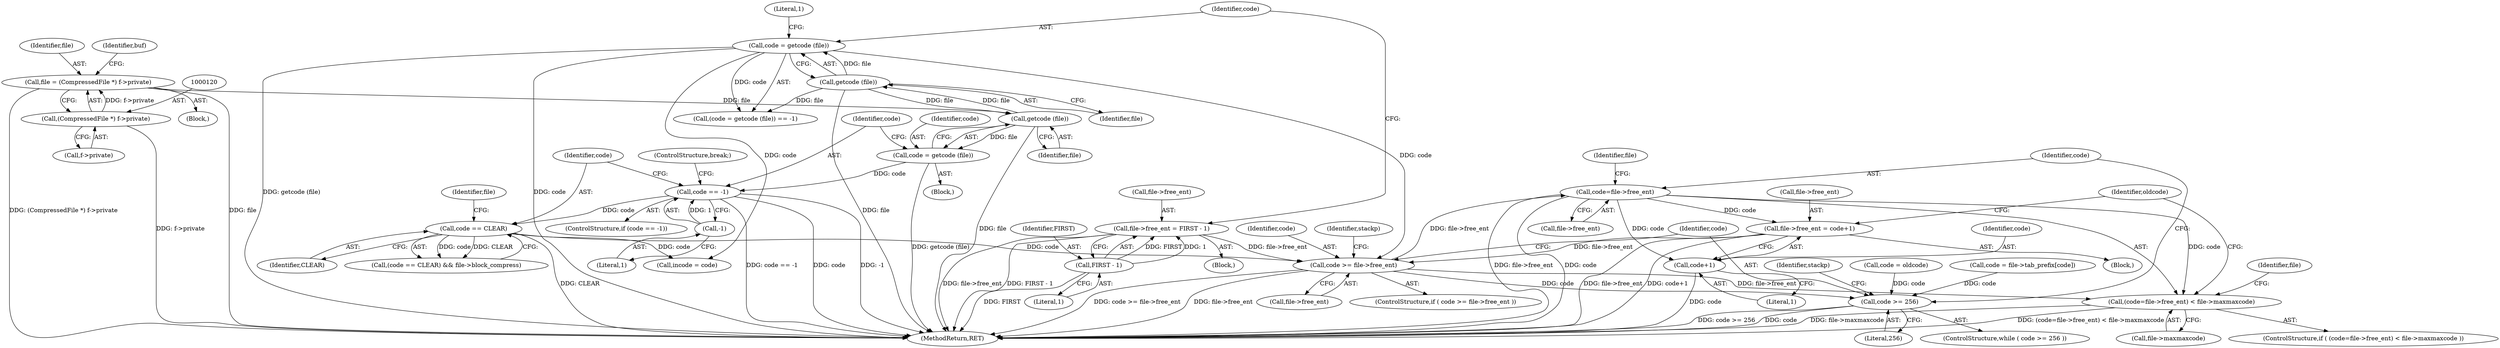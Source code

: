 digraph "0_libxfont_d11ee5886e9d9ec610051a206b135a4cdc1e09a0@API" {
"1000292" [label="(Call,code=file->free_ent)"];
"1000245" [label="(Call,code >= file->free_ent)"];
"1000234" [label="(Call,code = getcode (file))"];
"1000236" [label="(Call,getcode (file))"];
"1000187" [label="(Call,getcode (file))"];
"1000117" [label="(Call,file = (CompressedFile *) f->private)"];
"1000119" [label="(Call,(CompressedFile *) f->private)"];
"1000197" [label="(Call,code == CLEAR)"];
"1000190" [label="(Call,code == -1)"];
"1000185" [label="(Call,code = getcode (file))"];
"1000192" [label="(Call,-1)"];
"1000317" [label="(Call,file->free_ent = code+1)"];
"1000292" [label="(Call,code=file->free_ent)"];
"1000225" [label="(Call,file->free_ent = FIRST - 1)"];
"1000229" [label="(Call,FIRST - 1)"];
"1000291" [label="(Call,(code=file->free_ent) < file->maxmaxcode)"];
"1000260" [label="(Call,code >= 256)"];
"1000321" [label="(Call,code+1)"];
"1000246" [label="(Identifier,code)"];
"1000244" [label="(ControlStructure,if ( code >= file->free_ent ))"];
"1000226" [label="(Call,file->free_ent)"];
"1000321" [label="(Call,code+1)"];
"1000259" [label="(ControlStructure,while ( code >= 256 ))"];
"1000294" [label="(Call,file->free_ent)"];
"1000117" [label="(Call,file = (CompressedFile *) f->private)"];
"1000119" [label="(Call,(CompressedFile *) f->private)"];
"1000237" [label="(Identifier,file)"];
"1000283" [label="(Call,code = file->tab_prefix[code])"];
"1000323" [label="(Literal,1)"];
"1000235" [label="(Identifier,code)"];
"1000118" [label="(Identifier,file)"];
"1000186" [label="(Identifier,code)"];
"1000261" [label="(Identifier,code)"];
"1000325" [label="(Identifier,oldcode)"];
"1000203" [label="(Block,)"];
"1000300" [label="(Block,)"];
"1000267" [label="(Identifier,stackp)"];
"1000317" [label="(Call,file->free_ent = code+1)"];
"1000192" [label="(Call,-1)"];
"1000254" [label="(Identifier,stackp)"];
"1000233" [label="(Call,(code = getcode (file)) == -1)"];
"1000239" [label="(Literal,1)"];
"1000185" [label="(Call,code = getcode (file))"];
"1000382" [label="(MethodReturn,RET)"];
"1000260" [label="(Call,code >= 256)"];
"1000198" [label="(Identifier,code)"];
"1000107" [label="(Block,)"];
"1000229" [label="(Call,FIRST - 1)"];
"1000290" [label="(ControlStructure,if ( (code=file->free_ent) < file->maxmaxcode ))"];
"1000230" [label="(Identifier,FIRST)"];
"1000297" [label="(Call,file->maxmaxcode)"];
"1000197" [label="(Call,code == CLEAR)"];
"1000262" [label="(Literal,256)"];
"1000298" [label="(Identifier,file)"];
"1000193" [label="(Literal,1)"];
"1000187" [label="(Call,getcode (file))"];
"1000189" [label="(ControlStructure,if (code == -1))"];
"1000292" [label="(Call,code=file->free_ent)"];
"1000196" [label="(Call,(code == CLEAR) && file->block_compress)"];
"1000199" [label="(Identifier,CLEAR)"];
"1000225" [label="(Call,file->free_ent = FIRST - 1)"];
"1000201" [label="(Identifier,file)"];
"1000125" [label="(Identifier,buf)"];
"1000241" [label="(Call,incode = code)"];
"1000158" [label="(Block,)"];
"1000231" [label="(Literal,1)"];
"1000318" [label="(Call,file->free_ent)"];
"1000304" [label="(Identifier,file)"];
"1000236" [label="(Call,getcode (file))"];
"1000247" [label="(Call,file->free_ent)"];
"1000234" [label="(Call,code = getcode (file))"];
"1000191" [label="(Identifier,code)"];
"1000322" [label="(Identifier,code)"];
"1000256" [label="(Call,code = oldcode)"];
"1000188" [label="(Identifier,file)"];
"1000245" [label="(Call,code >= file->free_ent)"];
"1000121" [label="(Call,f->private)"];
"1000291" [label="(Call,(code=file->free_ent) < file->maxmaxcode)"];
"1000194" [label="(ControlStructure,break;)"];
"1000190" [label="(Call,code == -1)"];
"1000293" [label="(Identifier,code)"];
"1000292" -> "1000291"  [label="AST: "];
"1000292" -> "1000294"  [label="CFG: "];
"1000293" -> "1000292"  [label="AST: "];
"1000294" -> "1000292"  [label="AST: "];
"1000298" -> "1000292"  [label="CFG: "];
"1000292" -> "1000382"  [label="DDG: file->free_ent"];
"1000292" -> "1000382"  [label="DDG: code"];
"1000292" -> "1000291"  [label="DDG: code"];
"1000245" -> "1000292"  [label="DDG: file->free_ent"];
"1000292" -> "1000317"  [label="DDG: code"];
"1000292" -> "1000321"  [label="DDG: code"];
"1000245" -> "1000244"  [label="AST: "];
"1000245" -> "1000247"  [label="CFG: "];
"1000246" -> "1000245"  [label="AST: "];
"1000247" -> "1000245"  [label="AST: "];
"1000254" -> "1000245"  [label="CFG: "];
"1000261" -> "1000245"  [label="CFG: "];
"1000245" -> "1000382"  [label="DDG: code >= file->free_ent"];
"1000245" -> "1000382"  [label="DDG: file->free_ent"];
"1000234" -> "1000245"  [label="DDG: code"];
"1000197" -> "1000245"  [label="DDG: code"];
"1000317" -> "1000245"  [label="DDG: file->free_ent"];
"1000225" -> "1000245"  [label="DDG: file->free_ent"];
"1000245" -> "1000260"  [label="DDG: code"];
"1000245" -> "1000291"  [label="DDG: file->free_ent"];
"1000234" -> "1000233"  [label="AST: "];
"1000234" -> "1000236"  [label="CFG: "];
"1000235" -> "1000234"  [label="AST: "];
"1000236" -> "1000234"  [label="AST: "];
"1000239" -> "1000234"  [label="CFG: "];
"1000234" -> "1000382"  [label="DDG: getcode (file)"];
"1000234" -> "1000382"  [label="DDG: code"];
"1000234" -> "1000233"  [label="DDG: code"];
"1000236" -> "1000234"  [label="DDG: file"];
"1000234" -> "1000241"  [label="DDG: code"];
"1000236" -> "1000237"  [label="CFG: "];
"1000237" -> "1000236"  [label="AST: "];
"1000236" -> "1000382"  [label="DDG: file"];
"1000236" -> "1000187"  [label="DDG: file"];
"1000236" -> "1000233"  [label="DDG: file"];
"1000187" -> "1000236"  [label="DDG: file"];
"1000187" -> "1000185"  [label="AST: "];
"1000187" -> "1000188"  [label="CFG: "];
"1000188" -> "1000187"  [label="AST: "];
"1000185" -> "1000187"  [label="CFG: "];
"1000187" -> "1000382"  [label="DDG: file"];
"1000187" -> "1000185"  [label="DDG: file"];
"1000117" -> "1000187"  [label="DDG: file"];
"1000117" -> "1000107"  [label="AST: "];
"1000117" -> "1000119"  [label="CFG: "];
"1000118" -> "1000117"  [label="AST: "];
"1000119" -> "1000117"  [label="AST: "];
"1000125" -> "1000117"  [label="CFG: "];
"1000117" -> "1000382"  [label="DDG: file"];
"1000117" -> "1000382"  [label="DDG: (CompressedFile *) f->private"];
"1000119" -> "1000117"  [label="DDG: f->private"];
"1000119" -> "1000121"  [label="CFG: "];
"1000120" -> "1000119"  [label="AST: "];
"1000121" -> "1000119"  [label="AST: "];
"1000119" -> "1000382"  [label="DDG: f->private"];
"1000197" -> "1000196"  [label="AST: "];
"1000197" -> "1000199"  [label="CFG: "];
"1000198" -> "1000197"  [label="AST: "];
"1000199" -> "1000197"  [label="AST: "];
"1000201" -> "1000197"  [label="CFG: "];
"1000196" -> "1000197"  [label="CFG: "];
"1000197" -> "1000382"  [label="DDG: CLEAR"];
"1000197" -> "1000196"  [label="DDG: code"];
"1000197" -> "1000196"  [label="DDG: CLEAR"];
"1000190" -> "1000197"  [label="DDG: code"];
"1000197" -> "1000241"  [label="DDG: code"];
"1000190" -> "1000189"  [label="AST: "];
"1000190" -> "1000192"  [label="CFG: "];
"1000191" -> "1000190"  [label="AST: "];
"1000192" -> "1000190"  [label="AST: "];
"1000194" -> "1000190"  [label="CFG: "];
"1000198" -> "1000190"  [label="CFG: "];
"1000190" -> "1000382"  [label="DDG: code == -1"];
"1000190" -> "1000382"  [label="DDG: code"];
"1000190" -> "1000382"  [label="DDG: -1"];
"1000185" -> "1000190"  [label="DDG: code"];
"1000192" -> "1000190"  [label="DDG: 1"];
"1000185" -> "1000158"  [label="AST: "];
"1000186" -> "1000185"  [label="AST: "];
"1000191" -> "1000185"  [label="CFG: "];
"1000185" -> "1000382"  [label="DDG: getcode (file)"];
"1000192" -> "1000193"  [label="CFG: "];
"1000193" -> "1000192"  [label="AST: "];
"1000317" -> "1000300"  [label="AST: "];
"1000317" -> "1000321"  [label="CFG: "];
"1000318" -> "1000317"  [label="AST: "];
"1000321" -> "1000317"  [label="AST: "];
"1000325" -> "1000317"  [label="CFG: "];
"1000317" -> "1000382"  [label="DDG: file->free_ent"];
"1000317" -> "1000382"  [label="DDG: code+1"];
"1000225" -> "1000203"  [label="AST: "];
"1000225" -> "1000229"  [label="CFG: "];
"1000226" -> "1000225"  [label="AST: "];
"1000229" -> "1000225"  [label="AST: "];
"1000235" -> "1000225"  [label="CFG: "];
"1000225" -> "1000382"  [label="DDG: file->free_ent"];
"1000225" -> "1000382"  [label="DDG: FIRST - 1"];
"1000229" -> "1000225"  [label="DDG: FIRST"];
"1000229" -> "1000225"  [label="DDG: 1"];
"1000229" -> "1000231"  [label="CFG: "];
"1000230" -> "1000229"  [label="AST: "];
"1000231" -> "1000229"  [label="AST: "];
"1000229" -> "1000382"  [label="DDG: FIRST"];
"1000291" -> "1000290"  [label="AST: "];
"1000291" -> "1000297"  [label="CFG: "];
"1000297" -> "1000291"  [label="AST: "];
"1000304" -> "1000291"  [label="CFG: "];
"1000325" -> "1000291"  [label="CFG: "];
"1000291" -> "1000382"  [label="DDG: file->maxmaxcode"];
"1000291" -> "1000382"  [label="DDG: (code=file->free_ent) < file->maxmaxcode"];
"1000260" -> "1000259"  [label="AST: "];
"1000260" -> "1000262"  [label="CFG: "];
"1000261" -> "1000260"  [label="AST: "];
"1000262" -> "1000260"  [label="AST: "];
"1000267" -> "1000260"  [label="CFG: "];
"1000293" -> "1000260"  [label="CFG: "];
"1000260" -> "1000382"  [label="DDG: code >= 256"];
"1000260" -> "1000382"  [label="DDG: code"];
"1000283" -> "1000260"  [label="DDG: code"];
"1000256" -> "1000260"  [label="DDG: code"];
"1000321" -> "1000323"  [label="CFG: "];
"1000322" -> "1000321"  [label="AST: "];
"1000323" -> "1000321"  [label="AST: "];
"1000321" -> "1000382"  [label="DDG: code"];
}
